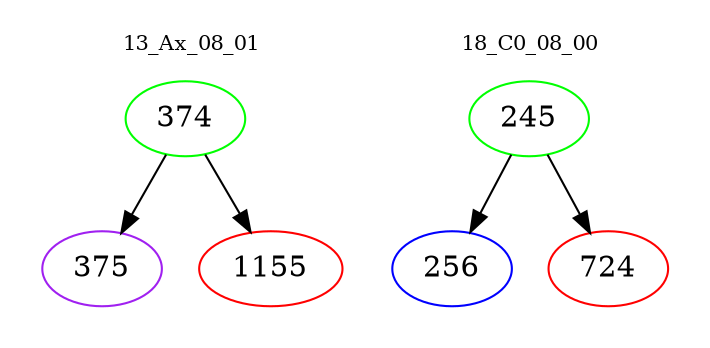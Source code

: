 digraph{
subgraph cluster_0 {
color = white
label = "13_Ax_08_01";
fontsize=10;
T0_374 [label="374", color="green"]
T0_374 -> T0_375 [color="black"]
T0_375 [label="375", color="purple"]
T0_374 -> T0_1155 [color="black"]
T0_1155 [label="1155", color="red"]
}
subgraph cluster_1 {
color = white
label = "18_C0_08_00";
fontsize=10;
T1_245 [label="245", color="green"]
T1_245 -> T1_256 [color="black"]
T1_256 [label="256", color="blue"]
T1_245 -> T1_724 [color="black"]
T1_724 [label="724", color="red"]
}
}
